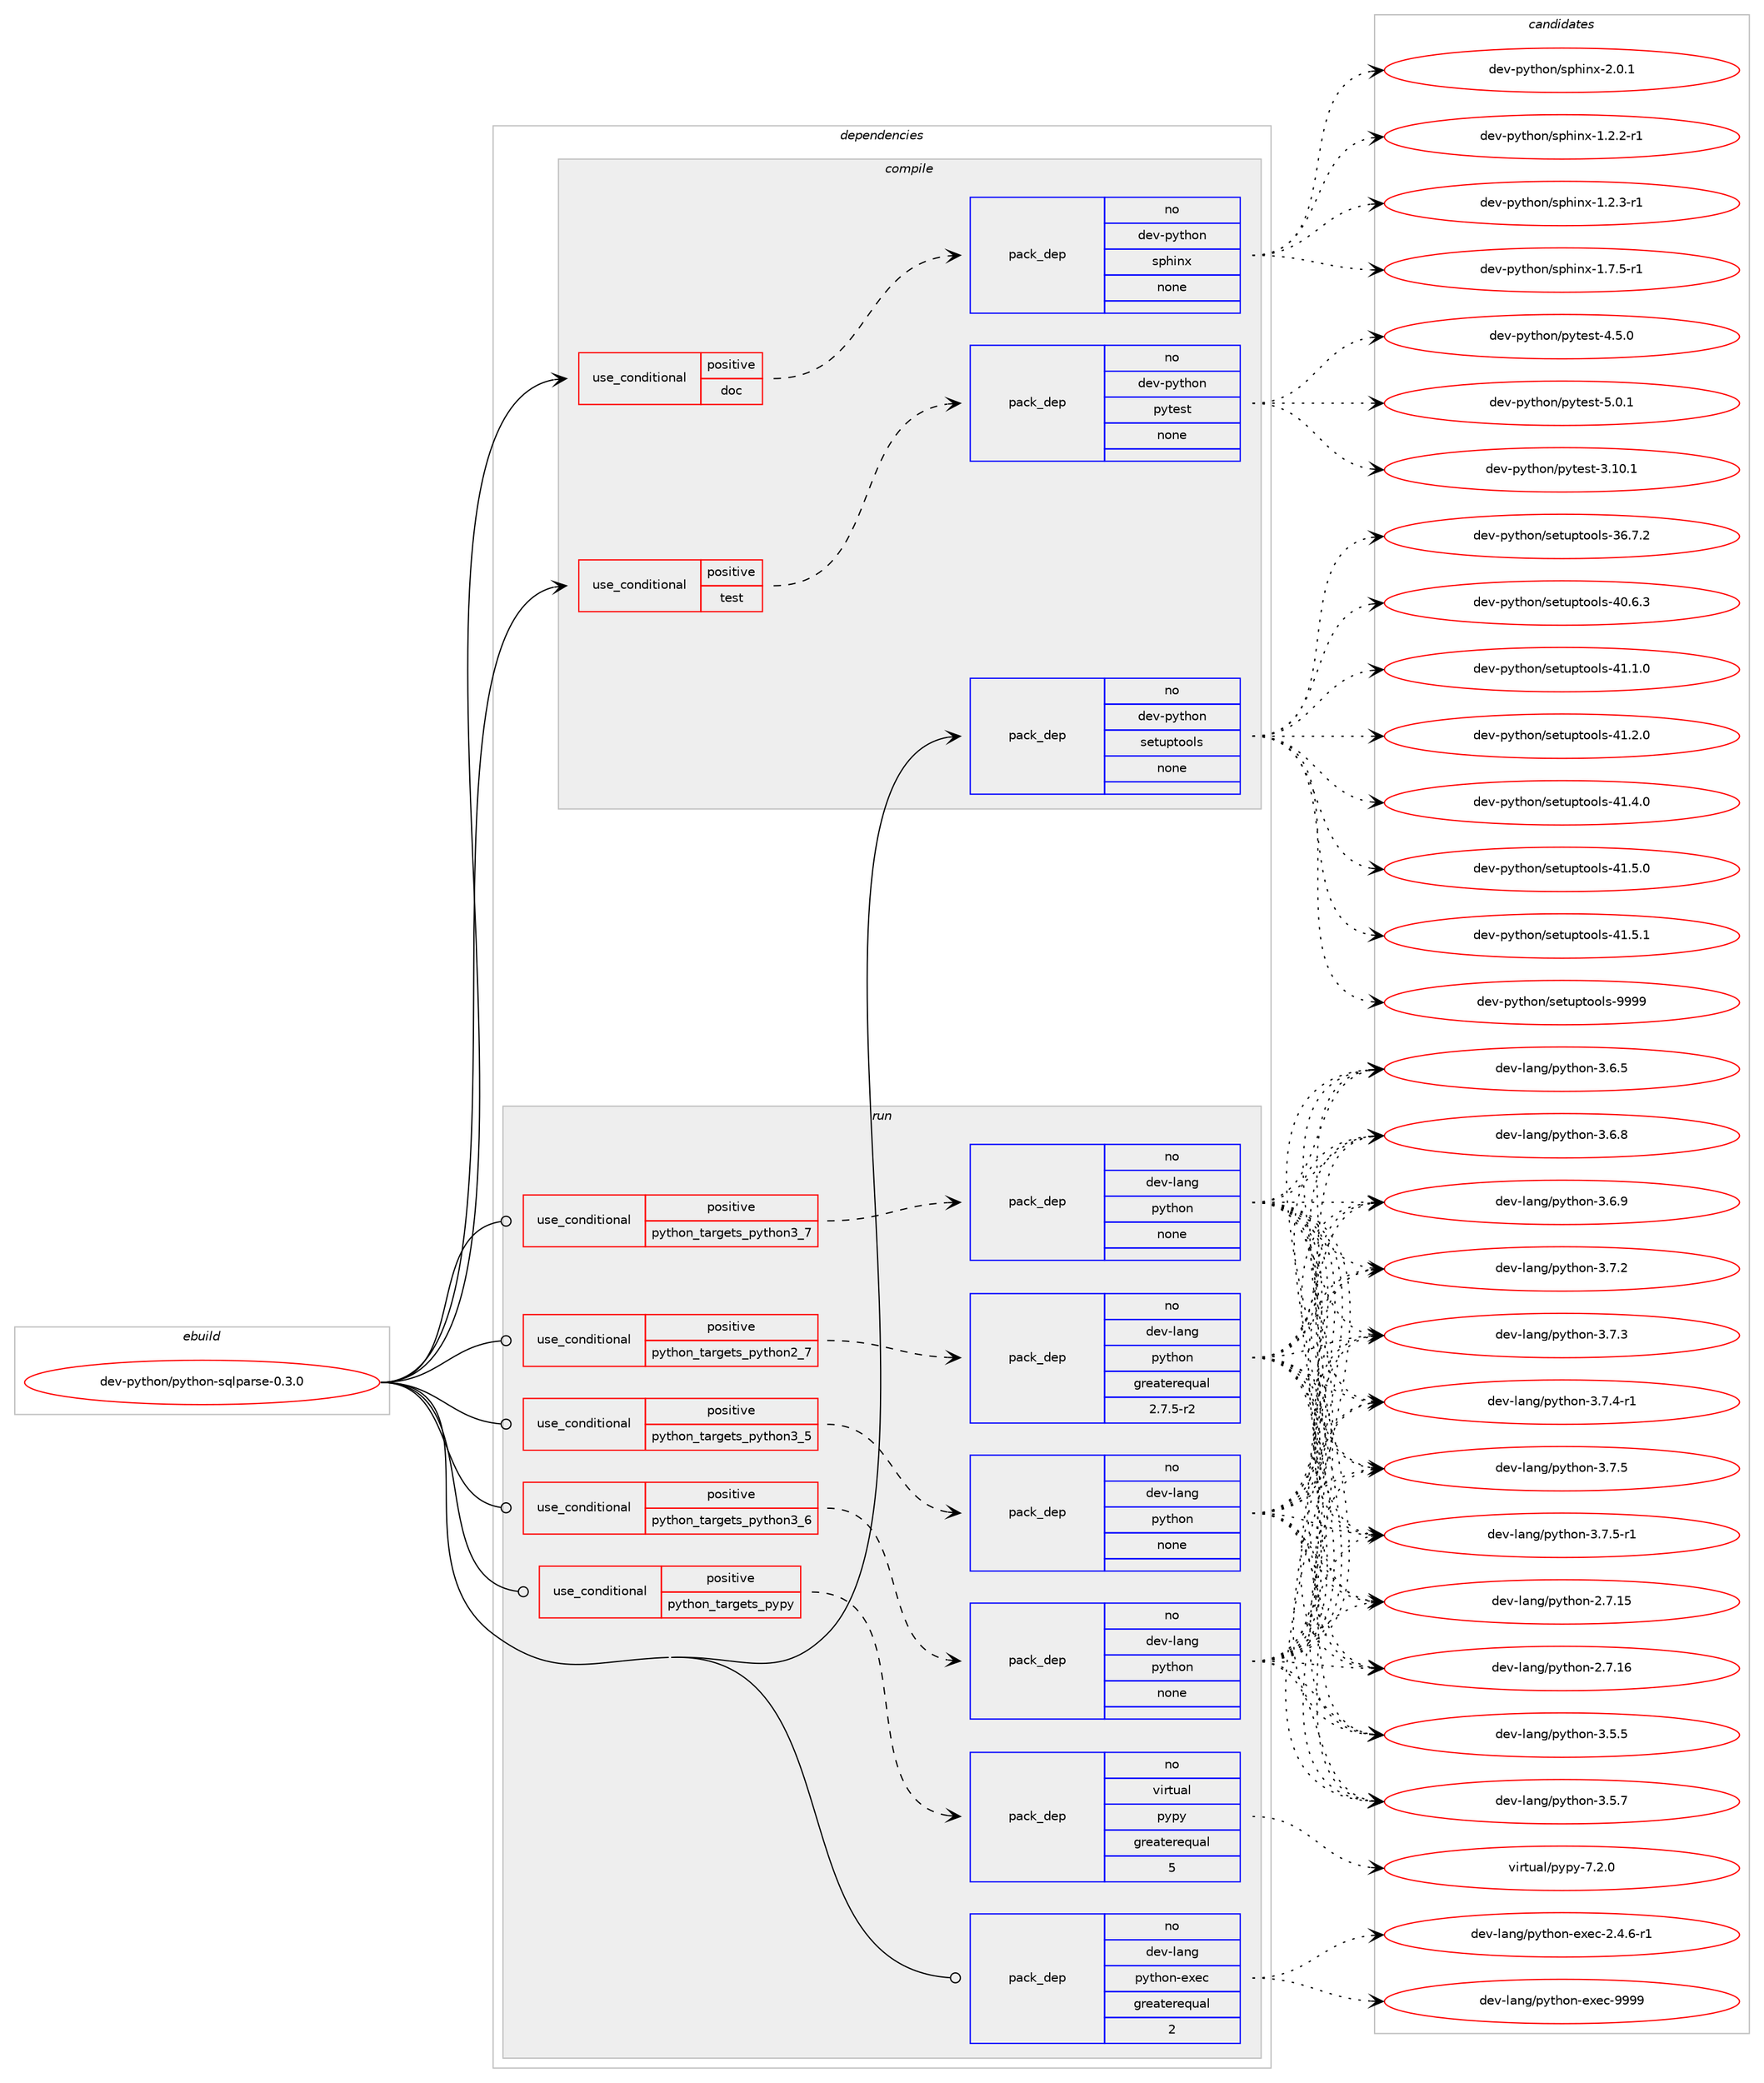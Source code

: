 digraph prolog {

# *************
# Graph options
# *************

newrank=true;
concentrate=true;
compound=true;
graph [rankdir=LR,fontname=Helvetica,fontsize=10,ranksep=1.5];#, ranksep=2.5, nodesep=0.2];
edge  [arrowhead=vee];
node  [fontname=Helvetica,fontsize=10];

# **********
# The ebuild
# **********

subgraph cluster_leftcol {
color=gray;
rank=same;
label=<<i>ebuild</i>>;
id [label="dev-python/python-sqlparse-0.3.0", color=red, width=4, href="../dev-python/python-sqlparse-0.3.0.svg"];
}

# ****************
# The dependencies
# ****************

subgraph cluster_midcol {
color=gray;
label=<<i>dependencies</i>>;
subgraph cluster_compile {
fillcolor="#eeeeee";
style=filled;
label=<<i>compile</i>>;
subgraph cond147911 {
dependency632913 [label=<<TABLE BORDER="0" CELLBORDER="1" CELLSPACING="0" CELLPADDING="4"><TR><TD ROWSPAN="3" CELLPADDING="10">use_conditional</TD></TR><TR><TD>positive</TD></TR><TR><TD>doc</TD></TR></TABLE>>, shape=none, color=red];
subgraph pack473130 {
dependency632914 [label=<<TABLE BORDER="0" CELLBORDER="1" CELLSPACING="0" CELLPADDING="4" WIDTH="220"><TR><TD ROWSPAN="6" CELLPADDING="30">pack_dep</TD></TR><TR><TD WIDTH="110">no</TD></TR><TR><TD>dev-python</TD></TR><TR><TD>sphinx</TD></TR><TR><TD>none</TD></TR><TR><TD></TD></TR></TABLE>>, shape=none, color=blue];
}
dependency632913:e -> dependency632914:w [weight=20,style="dashed",arrowhead="vee"];
}
id:e -> dependency632913:w [weight=20,style="solid",arrowhead="vee"];
subgraph cond147912 {
dependency632915 [label=<<TABLE BORDER="0" CELLBORDER="1" CELLSPACING="0" CELLPADDING="4"><TR><TD ROWSPAN="3" CELLPADDING="10">use_conditional</TD></TR><TR><TD>positive</TD></TR><TR><TD>test</TD></TR></TABLE>>, shape=none, color=red];
subgraph pack473131 {
dependency632916 [label=<<TABLE BORDER="0" CELLBORDER="1" CELLSPACING="0" CELLPADDING="4" WIDTH="220"><TR><TD ROWSPAN="6" CELLPADDING="30">pack_dep</TD></TR><TR><TD WIDTH="110">no</TD></TR><TR><TD>dev-python</TD></TR><TR><TD>pytest</TD></TR><TR><TD>none</TD></TR><TR><TD></TD></TR></TABLE>>, shape=none, color=blue];
}
dependency632915:e -> dependency632916:w [weight=20,style="dashed",arrowhead="vee"];
}
id:e -> dependency632915:w [weight=20,style="solid",arrowhead="vee"];
subgraph pack473132 {
dependency632917 [label=<<TABLE BORDER="0" CELLBORDER="1" CELLSPACING="0" CELLPADDING="4" WIDTH="220"><TR><TD ROWSPAN="6" CELLPADDING="30">pack_dep</TD></TR><TR><TD WIDTH="110">no</TD></TR><TR><TD>dev-python</TD></TR><TR><TD>setuptools</TD></TR><TR><TD>none</TD></TR><TR><TD></TD></TR></TABLE>>, shape=none, color=blue];
}
id:e -> dependency632917:w [weight=20,style="solid",arrowhead="vee"];
}
subgraph cluster_compileandrun {
fillcolor="#eeeeee";
style=filled;
label=<<i>compile and run</i>>;
}
subgraph cluster_run {
fillcolor="#eeeeee";
style=filled;
label=<<i>run</i>>;
subgraph cond147913 {
dependency632918 [label=<<TABLE BORDER="0" CELLBORDER="1" CELLSPACING="0" CELLPADDING="4"><TR><TD ROWSPAN="3" CELLPADDING="10">use_conditional</TD></TR><TR><TD>positive</TD></TR><TR><TD>python_targets_pypy</TD></TR></TABLE>>, shape=none, color=red];
subgraph pack473133 {
dependency632919 [label=<<TABLE BORDER="0" CELLBORDER="1" CELLSPACING="0" CELLPADDING="4" WIDTH="220"><TR><TD ROWSPAN="6" CELLPADDING="30">pack_dep</TD></TR><TR><TD WIDTH="110">no</TD></TR><TR><TD>virtual</TD></TR><TR><TD>pypy</TD></TR><TR><TD>greaterequal</TD></TR><TR><TD>5</TD></TR></TABLE>>, shape=none, color=blue];
}
dependency632918:e -> dependency632919:w [weight=20,style="dashed",arrowhead="vee"];
}
id:e -> dependency632918:w [weight=20,style="solid",arrowhead="odot"];
subgraph cond147914 {
dependency632920 [label=<<TABLE BORDER="0" CELLBORDER="1" CELLSPACING="0" CELLPADDING="4"><TR><TD ROWSPAN="3" CELLPADDING="10">use_conditional</TD></TR><TR><TD>positive</TD></TR><TR><TD>python_targets_python2_7</TD></TR></TABLE>>, shape=none, color=red];
subgraph pack473134 {
dependency632921 [label=<<TABLE BORDER="0" CELLBORDER="1" CELLSPACING="0" CELLPADDING="4" WIDTH="220"><TR><TD ROWSPAN="6" CELLPADDING="30">pack_dep</TD></TR><TR><TD WIDTH="110">no</TD></TR><TR><TD>dev-lang</TD></TR><TR><TD>python</TD></TR><TR><TD>greaterequal</TD></TR><TR><TD>2.7.5-r2</TD></TR></TABLE>>, shape=none, color=blue];
}
dependency632920:e -> dependency632921:w [weight=20,style="dashed",arrowhead="vee"];
}
id:e -> dependency632920:w [weight=20,style="solid",arrowhead="odot"];
subgraph cond147915 {
dependency632922 [label=<<TABLE BORDER="0" CELLBORDER="1" CELLSPACING="0" CELLPADDING="4"><TR><TD ROWSPAN="3" CELLPADDING="10">use_conditional</TD></TR><TR><TD>positive</TD></TR><TR><TD>python_targets_python3_5</TD></TR></TABLE>>, shape=none, color=red];
subgraph pack473135 {
dependency632923 [label=<<TABLE BORDER="0" CELLBORDER="1" CELLSPACING="0" CELLPADDING="4" WIDTH="220"><TR><TD ROWSPAN="6" CELLPADDING="30">pack_dep</TD></TR><TR><TD WIDTH="110">no</TD></TR><TR><TD>dev-lang</TD></TR><TR><TD>python</TD></TR><TR><TD>none</TD></TR><TR><TD></TD></TR></TABLE>>, shape=none, color=blue];
}
dependency632922:e -> dependency632923:w [weight=20,style="dashed",arrowhead="vee"];
}
id:e -> dependency632922:w [weight=20,style="solid",arrowhead="odot"];
subgraph cond147916 {
dependency632924 [label=<<TABLE BORDER="0" CELLBORDER="1" CELLSPACING="0" CELLPADDING="4"><TR><TD ROWSPAN="3" CELLPADDING="10">use_conditional</TD></TR><TR><TD>positive</TD></TR><TR><TD>python_targets_python3_6</TD></TR></TABLE>>, shape=none, color=red];
subgraph pack473136 {
dependency632925 [label=<<TABLE BORDER="0" CELLBORDER="1" CELLSPACING="0" CELLPADDING="4" WIDTH="220"><TR><TD ROWSPAN="6" CELLPADDING="30">pack_dep</TD></TR><TR><TD WIDTH="110">no</TD></TR><TR><TD>dev-lang</TD></TR><TR><TD>python</TD></TR><TR><TD>none</TD></TR><TR><TD></TD></TR></TABLE>>, shape=none, color=blue];
}
dependency632924:e -> dependency632925:w [weight=20,style="dashed",arrowhead="vee"];
}
id:e -> dependency632924:w [weight=20,style="solid",arrowhead="odot"];
subgraph cond147917 {
dependency632926 [label=<<TABLE BORDER="0" CELLBORDER="1" CELLSPACING="0" CELLPADDING="4"><TR><TD ROWSPAN="3" CELLPADDING="10">use_conditional</TD></TR><TR><TD>positive</TD></TR><TR><TD>python_targets_python3_7</TD></TR></TABLE>>, shape=none, color=red];
subgraph pack473137 {
dependency632927 [label=<<TABLE BORDER="0" CELLBORDER="1" CELLSPACING="0" CELLPADDING="4" WIDTH="220"><TR><TD ROWSPAN="6" CELLPADDING="30">pack_dep</TD></TR><TR><TD WIDTH="110">no</TD></TR><TR><TD>dev-lang</TD></TR><TR><TD>python</TD></TR><TR><TD>none</TD></TR><TR><TD></TD></TR></TABLE>>, shape=none, color=blue];
}
dependency632926:e -> dependency632927:w [weight=20,style="dashed",arrowhead="vee"];
}
id:e -> dependency632926:w [weight=20,style="solid",arrowhead="odot"];
subgraph pack473138 {
dependency632928 [label=<<TABLE BORDER="0" CELLBORDER="1" CELLSPACING="0" CELLPADDING="4" WIDTH="220"><TR><TD ROWSPAN="6" CELLPADDING="30">pack_dep</TD></TR><TR><TD WIDTH="110">no</TD></TR><TR><TD>dev-lang</TD></TR><TR><TD>python-exec</TD></TR><TR><TD>greaterequal</TD></TR><TR><TD>2</TD></TR></TABLE>>, shape=none, color=blue];
}
id:e -> dependency632928:w [weight=20,style="solid",arrowhead="odot"];
}
}

# **************
# The candidates
# **************

subgraph cluster_choices {
rank=same;
color=gray;
label=<<i>candidates</i>>;

subgraph choice473130 {
color=black;
nodesep=1;
choice10010111845112121116104111110471151121041051101204549465046504511449 [label="dev-python/sphinx-1.2.2-r1", color=red, width=4,href="../dev-python/sphinx-1.2.2-r1.svg"];
choice10010111845112121116104111110471151121041051101204549465046514511449 [label="dev-python/sphinx-1.2.3-r1", color=red, width=4,href="../dev-python/sphinx-1.2.3-r1.svg"];
choice10010111845112121116104111110471151121041051101204549465546534511449 [label="dev-python/sphinx-1.7.5-r1", color=red, width=4,href="../dev-python/sphinx-1.7.5-r1.svg"];
choice1001011184511212111610411111047115112104105110120455046484649 [label="dev-python/sphinx-2.0.1", color=red, width=4,href="../dev-python/sphinx-2.0.1.svg"];
dependency632914:e -> choice10010111845112121116104111110471151121041051101204549465046504511449:w [style=dotted,weight="100"];
dependency632914:e -> choice10010111845112121116104111110471151121041051101204549465046514511449:w [style=dotted,weight="100"];
dependency632914:e -> choice10010111845112121116104111110471151121041051101204549465546534511449:w [style=dotted,weight="100"];
dependency632914:e -> choice1001011184511212111610411111047115112104105110120455046484649:w [style=dotted,weight="100"];
}
subgraph choice473131 {
color=black;
nodesep=1;
choice100101118451121211161041111104711212111610111511645514649484649 [label="dev-python/pytest-3.10.1", color=red, width=4,href="../dev-python/pytest-3.10.1.svg"];
choice1001011184511212111610411111047112121116101115116455246534648 [label="dev-python/pytest-4.5.0", color=red, width=4,href="../dev-python/pytest-4.5.0.svg"];
choice1001011184511212111610411111047112121116101115116455346484649 [label="dev-python/pytest-5.0.1", color=red, width=4,href="../dev-python/pytest-5.0.1.svg"];
dependency632916:e -> choice100101118451121211161041111104711212111610111511645514649484649:w [style=dotted,weight="100"];
dependency632916:e -> choice1001011184511212111610411111047112121116101115116455246534648:w [style=dotted,weight="100"];
dependency632916:e -> choice1001011184511212111610411111047112121116101115116455346484649:w [style=dotted,weight="100"];
}
subgraph choice473132 {
color=black;
nodesep=1;
choice100101118451121211161041111104711510111611711211611111110811545515446554650 [label="dev-python/setuptools-36.7.2", color=red, width=4,href="../dev-python/setuptools-36.7.2.svg"];
choice100101118451121211161041111104711510111611711211611111110811545524846544651 [label="dev-python/setuptools-40.6.3", color=red, width=4,href="../dev-python/setuptools-40.6.3.svg"];
choice100101118451121211161041111104711510111611711211611111110811545524946494648 [label="dev-python/setuptools-41.1.0", color=red, width=4,href="../dev-python/setuptools-41.1.0.svg"];
choice100101118451121211161041111104711510111611711211611111110811545524946504648 [label="dev-python/setuptools-41.2.0", color=red, width=4,href="../dev-python/setuptools-41.2.0.svg"];
choice100101118451121211161041111104711510111611711211611111110811545524946524648 [label="dev-python/setuptools-41.4.0", color=red, width=4,href="../dev-python/setuptools-41.4.0.svg"];
choice100101118451121211161041111104711510111611711211611111110811545524946534648 [label="dev-python/setuptools-41.5.0", color=red, width=4,href="../dev-python/setuptools-41.5.0.svg"];
choice100101118451121211161041111104711510111611711211611111110811545524946534649 [label="dev-python/setuptools-41.5.1", color=red, width=4,href="../dev-python/setuptools-41.5.1.svg"];
choice10010111845112121116104111110471151011161171121161111111081154557575757 [label="dev-python/setuptools-9999", color=red, width=4,href="../dev-python/setuptools-9999.svg"];
dependency632917:e -> choice100101118451121211161041111104711510111611711211611111110811545515446554650:w [style=dotted,weight="100"];
dependency632917:e -> choice100101118451121211161041111104711510111611711211611111110811545524846544651:w [style=dotted,weight="100"];
dependency632917:e -> choice100101118451121211161041111104711510111611711211611111110811545524946494648:w [style=dotted,weight="100"];
dependency632917:e -> choice100101118451121211161041111104711510111611711211611111110811545524946504648:w [style=dotted,weight="100"];
dependency632917:e -> choice100101118451121211161041111104711510111611711211611111110811545524946524648:w [style=dotted,weight="100"];
dependency632917:e -> choice100101118451121211161041111104711510111611711211611111110811545524946534648:w [style=dotted,weight="100"];
dependency632917:e -> choice100101118451121211161041111104711510111611711211611111110811545524946534649:w [style=dotted,weight="100"];
dependency632917:e -> choice10010111845112121116104111110471151011161171121161111111081154557575757:w [style=dotted,weight="100"];
}
subgraph choice473133 {
color=black;
nodesep=1;
choice1181051141161179710847112121112121455546504648 [label="virtual/pypy-7.2.0", color=red, width=4,href="../virtual/pypy-7.2.0.svg"];
dependency632919:e -> choice1181051141161179710847112121112121455546504648:w [style=dotted,weight="100"];
}
subgraph choice473134 {
color=black;
nodesep=1;
choice10010111845108971101034711212111610411111045504655464953 [label="dev-lang/python-2.7.15", color=red, width=4,href="../dev-lang/python-2.7.15.svg"];
choice10010111845108971101034711212111610411111045504655464954 [label="dev-lang/python-2.7.16", color=red, width=4,href="../dev-lang/python-2.7.16.svg"];
choice100101118451089711010347112121116104111110455146534653 [label="dev-lang/python-3.5.5", color=red, width=4,href="../dev-lang/python-3.5.5.svg"];
choice100101118451089711010347112121116104111110455146534655 [label="dev-lang/python-3.5.7", color=red, width=4,href="../dev-lang/python-3.5.7.svg"];
choice100101118451089711010347112121116104111110455146544653 [label="dev-lang/python-3.6.5", color=red, width=4,href="../dev-lang/python-3.6.5.svg"];
choice100101118451089711010347112121116104111110455146544656 [label="dev-lang/python-3.6.8", color=red, width=4,href="../dev-lang/python-3.6.8.svg"];
choice100101118451089711010347112121116104111110455146544657 [label="dev-lang/python-3.6.9", color=red, width=4,href="../dev-lang/python-3.6.9.svg"];
choice100101118451089711010347112121116104111110455146554650 [label="dev-lang/python-3.7.2", color=red, width=4,href="../dev-lang/python-3.7.2.svg"];
choice100101118451089711010347112121116104111110455146554651 [label="dev-lang/python-3.7.3", color=red, width=4,href="../dev-lang/python-3.7.3.svg"];
choice1001011184510897110103471121211161041111104551465546524511449 [label="dev-lang/python-3.7.4-r1", color=red, width=4,href="../dev-lang/python-3.7.4-r1.svg"];
choice100101118451089711010347112121116104111110455146554653 [label="dev-lang/python-3.7.5", color=red, width=4,href="../dev-lang/python-3.7.5.svg"];
choice1001011184510897110103471121211161041111104551465546534511449 [label="dev-lang/python-3.7.5-r1", color=red, width=4,href="../dev-lang/python-3.7.5-r1.svg"];
dependency632921:e -> choice10010111845108971101034711212111610411111045504655464953:w [style=dotted,weight="100"];
dependency632921:e -> choice10010111845108971101034711212111610411111045504655464954:w [style=dotted,weight="100"];
dependency632921:e -> choice100101118451089711010347112121116104111110455146534653:w [style=dotted,weight="100"];
dependency632921:e -> choice100101118451089711010347112121116104111110455146534655:w [style=dotted,weight="100"];
dependency632921:e -> choice100101118451089711010347112121116104111110455146544653:w [style=dotted,weight="100"];
dependency632921:e -> choice100101118451089711010347112121116104111110455146544656:w [style=dotted,weight="100"];
dependency632921:e -> choice100101118451089711010347112121116104111110455146544657:w [style=dotted,weight="100"];
dependency632921:e -> choice100101118451089711010347112121116104111110455146554650:w [style=dotted,weight="100"];
dependency632921:e -> choice100101118451089711010347112121116104111110455146554651:w [style=dotted,weight="100"];
dependency632921:e -> choice1001011184510897110103471121211161041111104551465546524511449:w [style=dotted,weight="100"];
dependency632921:e -> choice100101118451089711010347112121116104111110455146554653:w [style=dotted,weight="100"];
dependency632921:e -> choice1001011184510897110103471121211161041111104551465546534511449:w [style=dotted,weight="100"];
}
subgraph choice473135 {
color=black;
nodesep=1;
choice10010111845108971101034711212111610411111045504655464953 [label="dev-lang/python-2.7.15", color=red, width=4,href="../dev-lang/python-2.7.15.svg"];
choice10010111845108971101034711212111610411111045504655464954 [label="dev-lang/python-2.7.16", color=red, width=4,href="../dev-lang/python-2.7.16.svg"];
choice100101118451089711010347112121116104111110455146534653 [label="dev-lang/python-3.5.5", color=red, width=4,href="../dev-lang/python-3.5.5.svg"];
choice100101118451089711010347112121116104111110455146534655 [label="dev-lang/python-3.5.7", color=red, width=4,href="../dev-lang/python-3.5.7.svg"];
choice100101118451089711010347112121116104111110455146544653 [label="dev-lang/python-3.6.5", color=red, width=4,href="../dev-lang/python-3.6.5.svg"];
choice100101118451089711010347112121116104111110455146544656 [label="dev-lang/python-3.6.8", color=red, width=4,href="../dev-lang/python-3.6.8.svg"];
choice100101118451089711010347112121116104111110455146544657 [label="dev-lang/python-3.6.9", color=red, width=4,href="../dev-lang/python-3.6.9.svg"];
choice100101118451089711010347112121116104111110455146554650 [label="dev-lang/python-3.7.2", color=red, width=4,href="../dev-lang/python-3.7.2.svg"];
choice100101118451089711010347112121116104111110455146554651 [label="dev-lang/python-3.7.3", color=red, width=4,href="../dev-lang/python-3.7.3.svg"];
choice1001011184510897110103471121211161041111104551465546524511449 [label="dev-lang/python-3.7.4-r1", color=red, width=4,href="../dev-lang/python-3.7.4-r1.svg"];
choice100101118451089711010347112121116104111110455146554653 [label="dev-lang/python-3.7.5", color=red, width=4,href="../dev-lang/python-3.7.5.svg"];
choice1001011184510897110103471121211161041111104551465546534511449 [label="dev-lang/python-3.7.5-r1", color=red, width=4,href="../dev-lang/python-3.7.5-r1.svg"];
dependency632923:e -> choice10010111845108971101034711212111610411111045504655464953:w [style=dotted,weight="100"];
dependency632923:e -> choice10010111845108971101034711212111610411111045504655464954:w [style=dotted,weight="100"];
dependency632923:e -> choice100101118451089711010347112121116104111110455146534653:w [style=dotted,weight="100"];
dependency632923:e -> choice100101118451089711010347112121116104111110455146534655:w [style=dotted,weight="100"];
dependency632923:e -> choice100101118451089711010347112121116104111110455146544653:w [style=dotted,weight="100"];
dependency632923:e -> choice100101118451089711010347112121116104111110455146544656:w [style=dotted,weight="100"];
dependency632923:e -> choice100101118451089711010347112121116104111110455146544657:w [style=dotted,weight="100"];
dependency632923:e -> choice100101118451089711010347112121116104111110455146554650:w [style=dotted,weight="100"];
dependency632923:e -> choice100101118451089711010347112121116104111110455146554651:w [style=dotted,weight="100"];
dependency632923:e -> choice1001011184510897110103471121211161041111104551465546524511449:w [style=dotted,weight="100"];
dependency632923:e -> choice100101118451089711010347112121116104111110455146554653:w [style=dotted,weight="100"];
dependency632923:e -> choice1001011184510897110103471121211161041111104551465546534511449:w [style=dotted,weight="100"];
}
subgraph choice473136 {
color=black;
nodesep=1;
choice10010111845108971101034711212111610411111045504655464953 [label="dev-lang/python-2.7.15", color=red, width=4,href="../dev-lang/python-2.7.15.svg"];
choice10010111845108971101034711212111610411111045504655464954 [label="dev-lang/python-2.7.16", color=red, width=4,href="../dev-lang/python-2.7.16.svg"];
choice100101118451089711010347112121116104111110455146534653 [label="dev-lang/python-3.5.5", color=red, width=4,href="../dev-lang/python-3.5.5.svg"];
choice100101118451089711010347112121116104111110455146534655 [label="dev-lang/python-3.5.7", color=red, width=4,href="../dev-lang/python-3.5.7.svg"];
choice100101118451089711010347112121116104111110455146544653 [label="dev-lang/python-3.6.5", color=red, width=4,href="../dev-lang/python-3.6.5.svg"];
choice100101118451089711010347112121116104111110455146544656 [label="dev-lang/python-3.6.8", color=red, width=4,href="../dev-lang/python-3.6.8.svg"];
choice100101118451089711010347112121116104111110455146544657 [label="dev-lang/python-3.6.9", color=red, width=4,href="../dev-lang/python-3.6.9.svg"];
choice100101118451089711010347112121116104111110455146554650 [label="dev-lang/python-3.7.2", color=red, width=4,href="../dev-lang/python-3.7.2.svg"];
choice100101118451089711010347112121116104111110455146554651 [label="dev-lang/python-3.7.3", color=red, width=4,href="../dev-lang/python-3.7.3.svg"];
choice1001011184510897110103471121211161041111104551465546524511449 [label="dev-lang/python-3.7.4-r1", color=red, width=4,href="../dev-lang/python-3.7.4-r1.svg"];
choice100101118451089711010347112121116104111110455146554653 [label="dev-lang/python-3.7.5", color=red, width=4,href="../dev-lang/python-3.7.5.svg"];
choice1001011184510897110103471121211161041111104551465546534511449 [label="dev-lang/python-3.7.5-r1", color=red, width=4,href="../dev-lang/python-3.7.5-r1.svg"];
dependency632925:e -> choice10010111845108971101034711212111610411111045504655464953:w [style=dotted,weight="100"];
dependency632925:e -> choice10010111845108971101034711212111610411111045504655464954:w [style=dotted,weight="100"];
dependency632925:e -> choice100101118451089711010347112121116104111110455146534653:w [style=dotted,weight="100"];
dependency632925:e -> choice100101118451089711010347112121116104111110455146534655:w [style=dotted,weight="100"];
dependency632925:e -> choice100101118451089711010347112121116104111110455146544653:w [style=dotted,weight="100"];
dependency632925:e -> choice100101118451089711010347112121116104111110455146544656:w [style=dotted,weight="100"];
dependency632925:e -> choice100101118451089711010347112121116104111110455146544657:w [style=dotted,weight="100"];
dependency632925:e -> choice100101118451089711010347112121116104111110455146554650:w [style=dotted,weight="100"];
dependency632925:e -> choice100101118451089711010347112121116104111110455146554651:w [style=dotted,weight="100"];
dependency632925:e -> choice1001011184510897110103471121211161041111104551465546524511449:w [style=dotted,weight="100"];
dependency632925:e -> choice100101118451089711010347112121116104111110455146554653:w [style=dotted,weight="100"];
dependency632925:e -> choice1001011184510897110103471121211161041111104551465546534511449:w [style=dotted,weight="100"];
}
subgraph choice473137 {
color=black;
nodesep=1;
choice10010111845108971101034711212111610411111045504655464953 [label="dev-lang/python-2.7.15", color=red, width=4,href="../dev-lang/python-2.7.15.svg"];
choice10010111845108971101034711212111610411111045504655464954 [label="dev-lang/python-2.7.16", color=red, width=4,href="../dev-lang/python-2.7.16.svg"];
choice100101118451089711010347112121116104111110455146534653 [label="dev-lang/python-3.5.5", color=red, width=4,href="../dev-lang/python-3.5.5.svg"];
choice100101118451089711010347112121116104111110455146534655 [label="dev-lang/python-3.5.7", color=red, width=4,href="../dev-lang/python-3.5.7.svg"];
choice100101118451089711010347112121116104111110455146544653 [label="dev-lang/python-3.6.5", color=red, width=4,href="../dev-lang/python-3.6.5.svg"];
choice100101118451089711010347112121116104111110455146544656 [label="dev-lang/python-3.6.8", color=red, width=4,href="../dev-lang/python-3.6.8.svg"];
choice100101118451089711010347112121116104111110455146544657 [label="dev-lang/python-3.6.9", color=red, width=4,href="../dev-lang/python-3.6.9.svg"];
choice100101118451089711010347112121116104111110455146554650 [label="dev-lang/python-3.7.2", color=red, width=4,href="../dev-lang/python-3.7.2.svg"];
choice100101118451089711010347112121116104111110455146554651 [label="dev-lang/python-3.7.3", color=red, width=4,href="../dev-lang/python-3.7.3.svg"];
choice1001011184510897110103471121211161041111104551465546524511449 [label="dev-lang/python-3.7.4-r1", color=red, width=4,href="../dev-lang/python-3.7.4-r1.svg"];
choice100101118451089711010347112121116104111110455146554653 [label="dev-lang/python-3.7.5", color=red, width=4,href="../dev-lang/python-3.7.5.svg"];
choice1001011184510897110103471121211161041111104551465546534511449 [label="dev-lang/python-3.7.5-r1", color=red, width=4,href="../dev-lang/python-3.7.5-r1.svg"];
dependency632927:e -> choice10010111845108971101034711212111610411111045504655464953:w [style=dotted,weight="100"];
dependency632927:e -> choice10010111845108971101034711212111610411111045504655464954:w [style=dotted,weight="100"];
dependency632927:e -> choice100101118451089711010347112121116104111110455146534653:w [style=dotted,weight="100"];
dependency632927:e -> choice100101118451089711010347112121116104111110455146534655:w [style=dotted,weight="100"];
dependency632927:e -> choice100101118451089711010347112121116104111110455146544653:w [style=dotted,weight="100"];
dependency632927:e -> choice100101118451089711010347112121116104111110455146544656:w [style=dotted,weight="100"];
dependency632927:e -> choice100101118451089711010347112121116104111110455146544657:w [style=dotted,weight="100"];
dependency632927:e -> choice100101118451089711010347112121116104111110455146554650:w [style=dotted,weight="100"];
dependency632927:e -> choice100101118451089711010347112121116104111110455146554651:w [style=dotted,weight="100"];
dependency632927:e -> choice1001011184510897110103471121211161041111104551465546524511449:w [style=dotted,weight="100"];
dependency632927:e -> choice100101118451089711010347112121116104111110455146554653:w [style=dotted,weight="100"];
dependency632927:e -> choice1001011184510897110103471121211161041111104551465546534511449:w [style=dotted,weight="100"];
}
subgraph choice473138 {
color=black;
nodesep=1;
choice10010111845108971101034711212111610411111045101120101994550465246544511449 [label="dev-lang/python-exec-2.4.6-r1", color=red, width=4,href="../dev-lang/python-exec-2.4.6-r1.svg"];
choice10010111845108971101034711212111610411111045101120101994557575757 [label="dev-lang/python-exec-9999", color=red, width=4,href="../dev-lang/python-exec-9999.svg"];
dependency632928:e -> choice10010111845108971101034711212111610411111045101120101994550465246544511449:w [style=dotted,weight="100"];
dependency632928:e -> choice10010111845108971101034711212111610411111045101120101994557575757:w [style=dotted,weight="100"];
}
}

}
